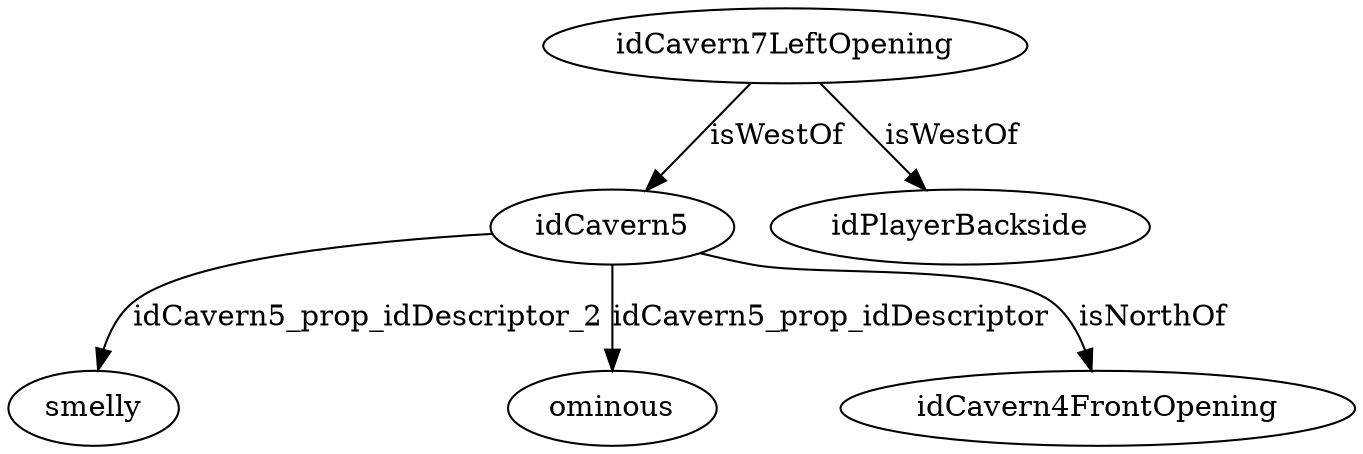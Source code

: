 strict digraph  {
idCavern7LeftOpening [node_type=entity_node, root=root];
idCavern5;
smelly;
ominous;
idPlayerBackside;
idCavern4FrontOpening;
idCavern7LeftOpening -> idPlayerBackside  [edge_type=relationship, label=isWestOf];
idCavern7LeftOpening -> idCavern5  [edge_type=relationship, label=isWestOf];
idCavern5 -> smelly  [edge_type=property, label=idCavern5_prop_idDescriptor_2];
idCavern5 -> ominous  [edge_type=property, label=idCavern5_prop_idDescriptor];
idCavern5 -> idCavern4FrontOpening  [edge_type=relationship, label=isNorthOf];
}
